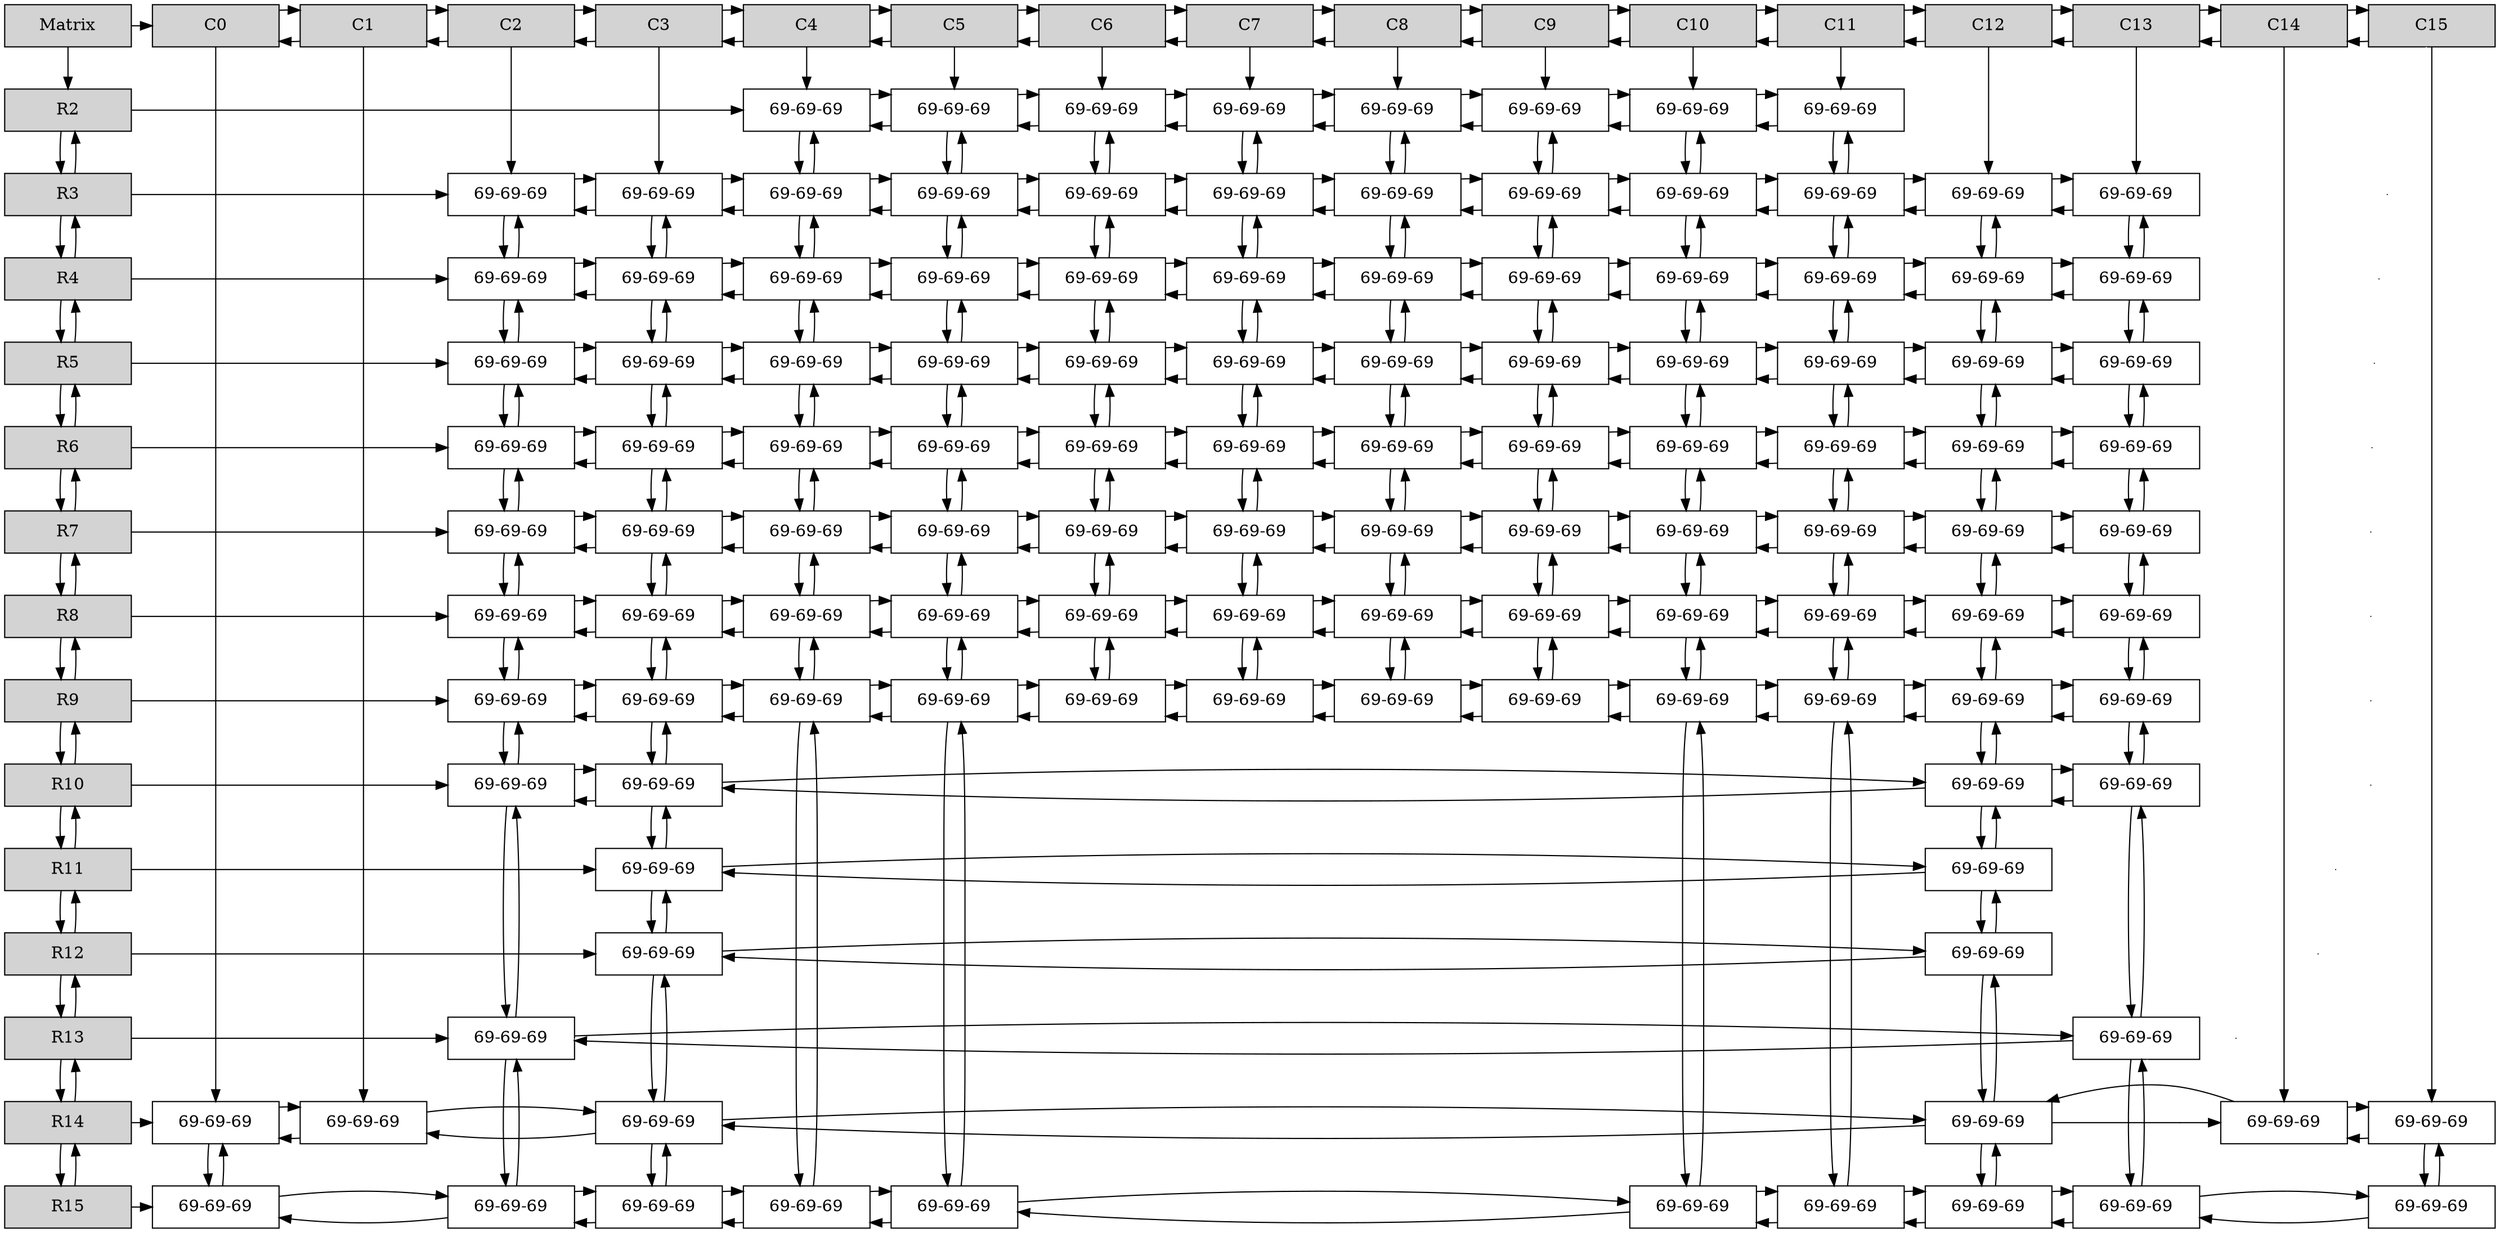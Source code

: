 digraph Sparce_Matrix {
node [shape=box]
Mt[ label = "Matrix", width = 1.5, style = filled, group = 1 ];
e0[ shape = point, width = 0 ];
e1[ shape = point, width = 0 ];
e2[ shape = point, width = 0 ];
e3[ shape = point, width = 0 ];
e4[ shape = point, width = 0 ];
e5[ shape = point, width = 0 ];
e6[ shape = point, width = 0 ];
e7[ shape = point, width = 0 ];
e8[ shape = point, width = 0 ];
e9[ shape = point, width = 0 ];
e10[ shape = point, width = 0 ];
e11[ shape = point, width = 0 ];
U2[label = "R2"    width = 1.5 style = filled, group = 1 ];
Mt->U2;
N4_L2 [label = "69-69-69" width = 1.5, group =6];
U2 -> N4_L2;
A4 -> N4_L2;
N5_L2 [label = "69-69-69" width = 1.5, group =7];
N5_L2 -> N4_L2;
N4_L2 -> N5_L2;
A5 -> N5_L2;
N6_L2 [label = "69-69-69" width = 1.5, group =8];
N6_L2 -> N5_L2;
N5_L2 -> N6_L2;
A6 -> N6_L2;
N7_L2 [label = "69-69-69" width = 1.5, group =9];
N7_L2 -> N6_L2;
N6_L2 -> N7_L2;
A7 -> N7_L2;
N8_L2 [label = "69-69-69" width = 1.5, group =10];
N8_L2 -> N7_L2;
N7_L2 -> N8_L2;
A8 -> N8_L2;
N9_L2 [label = "69-69-69" width = 1.5, group =11];
N9_L2 -> N8_L2;
N8_L2 -> N9_L2;
A9 -> N9_L2;
N10_L2 [label = "69-69-69" width = 1.5, group =12];
N10_L2 -> N9_L2;
N9_L2 -> N10_L2;
A10 -> N10_L2;
N11_L2 [label = "69-69-69" width = 1.5, group =13];
N11_L2 -> N10_L2;
N10_L2 -> N11_L2;
A11 -> N11_L2;
{ rank = same; U2;N4_L2;N5_L2;N6_L2;N7_L2;N8_L2;N9_L2;N10_L2;N11_L2;}
U3[label = "R3"    width = 1.5 style = filled, group = 1 ];
U3 -> U2;
U2 -> U3;
N2_L3 [label = "69-69-69" width = 1.5, group =4];
U3 -> N2_L3;
A2 -> N2_L3;
N3_L3 [label = "69-69-69" width = 1.5, group =5];
N3_L3 -> N2_L3;
N2_L3 -> N3_L3;
A3 -> N3_L3;
N4_L3 [label = "69-69-69" width = 1.5, group =6];
N4_L3 -> N3_L3;
N3_L3 -> N4_L3;
N4_L3 -> N4_L2;
N4_L2 -> N4_L3;
N5_L3 [label = "69-69-69" width = 1.5, group =7];
N5_L3 -> N4_L3;
N4_L3 -> N5_L3;
N5_L3 -> N5_L2;
N5_L2 -> N5_L3;
N6_L3 [label = "69-69-69" width = 1.5, group =8];
N6_L3 -> N5_L3;
N5_L3 -> N6_L3;
N6_L3 -> N6_L2;
N6_L2 -> N6_L3;
N7_L3 [label = "69-69-69" width = 1.5, group =9];
N7_L3 -> N6_L3;
N6_L3 -> N7_L3;
N7_L3 -> N7_L2;
N7_L2 -> N7_L3;
N8_L3 [label = "69-69-69" width = 1.5, group =10];
N8_L3 -> N7_L3;
N7_L3 -> N8_L3;
N8_L3 -> N8_L2;
N8_L2 -> N8_L3;
N9_L3 [label = "69-69-69" width = 1.5, group =11];
N9_L3 -> N8_L3;
N8_L3 -> N9_L3;
N9_L3 -> N9_L2;
N9_L2 -> N9_L3;
N10_L3 [label = "69-69-69" width = 1.5, group =12];
N10_L3 -> N9_L3;
N9_L3 -> N10_L3;
N10_L3 -> N10_L2;
N10_L2 -> N10_L3;
N11_L3 [label = "69-69-69" width = 1.5, group =13];
N11_L3 -> N10_L3;
N10_L3 -> N11_L3;
N11_L3 -> N11_L2;
N11_L2 -> N11_L3;
N12_L3 [label = "69-69-69" width = 1.5, group =14];
N12_L3 -> N11_L3;
N11_L3 -> N12_L3;
A12 -> N12_L3;
N13_L3 [label = "69-69-69" width = 1.5, group =15];
N13_L3 -> N12_L3;
N12_L3 -> N13_L3;
A13 -> N13_L3;
{ rank = same; U3;N2_L3;N3_L3;N4_L3;N5_L3;N6_L3;N7_L3;N8_L3;N9_L3;N10_L3;N11_L3;N12_L3;N13_L3;}
U4[label = "R4"    width = 1.5 style = filled, group = 1 ];
U4 -> U3;
U3 -> U4;
{ rank = same; U3; e0}
N2_L4 [label = "69-69-69" width = 1.5, group =4];
U4 -> N2_L4;
N2_L4 -> N2_L3;
N2_L3 -> N2_L4;
N3_L4 [label = "69-69-69" width = 1.5, group =5];
N3_L4 -> N2_L4;
N2_L4 -> N3_L4;
N3_L4 -> N3_L3;
N3_L3 -> N3_L4;
N4_L4 [label = "69-69-69" width = 1.5, group =6];
N4_L4 -> N3_L4;
N3_L4 -> N4_L4;
N4_L4 -> N4_L3;
N4_L3 -> N4_L4;
N5_L4 [label = "69-69-69" width = 1.5, group =7];
N5_L4 -> N4_L4;
N4_L4 -> N5_L4;
N5_L4 -> N5_L3;
N5_L3 -> N5_L4;
N6_L4 [label = "69-69-69" width = 1.5, group =8];
N6_L4 -> N5_L4;
N5_L4 -> N6_L4;
N6_L4 -> N6_L3;
N6_L3 -> N6_L4;
N7_L4 [label = "69-69-69" width = 1.5, group =9];
N7_L4 -> N6_L4;
N6_L4 -> N7_L4;
N7_L4 -> N7_L3;
N7_L3 -> N7_L4;
N8_L4 [label = "69-69-69" width = 1.5, group =10];
N8_L4 -> N7_L4;
N7_L4 -> N8_L4;
N8_L4 -> N8_L3;
N8_L3 -> N8_L4;
N9_L4 [label = "69-69-69" width = 1.5, group =11];
N9_L4 -> N8_L4;
N8_L4 -> N9_L4;
N9_L4 -> N9_L3;
N9_L3 -> N9_L4;
N10_L4 [label = "69-69-69" width = 1.5, group =12];
N10_L4 -> N9_L4;
N9_L4 -> N10_L4;
N10_L4 -> N10_L3;
N10_L3 -> N10_L4;
N11_L4 [label = "69-69-69" width = 1.5, group =13];
N11_L4 -> N10_L4;
N10_L4 -> N11_L4;
N11_L4 -> N11_L3;
N11_L3 -> N11_L4;
N12_L4 [label = "69-69-69" width = 1.5, group =14];
N12_L4 -> N11_L4;
N11_L4 -> N12_L4;
N12_L4 -> N12_L3;
N12_L3 -> N12_L4;
N13_L4 [label = "69-69-69" width = 1.5, group =15];
N13_L4 -> N12_L4;
N12_L4 -> N13_L4;
N13_L4 -> N13_L3;
N13_L3 -> N13_L4;
{ rank = same; U4;N2_L4;N3_L4;N4_L4;N5_L4;N6_L4;N7_L4;N8_L4;N9_L4;N10_L4;N11_L4;N12_L4;N13_L4;}
U5[label = "R5"    width = 1.5 style = filled, group = 1 ];
U5 -> U4;
U4 -> U5;
{ rank = same; U4; e1}
N2_L5 [label = "69-69-69" width = 1.5, group =4];
U5 -> N2_L5;
N2_L5 -> N2_L4;
N2_L4 -> N2_L5;
N3_L5 [label = "69-69-69" width = 1.5, group =5];
N3_L5 -> N2_L5;
N2_L5 -> N3_L5;
N3_L5 -> N3_L4;
N3_L4 -> N3_L5;
N4_L5 [label = "69-69-69" width = 1.5, group =6];
N4_L5 -> N3_L5;
N3_L5 -> N4_L5;
N4_L5 -> N4_L4;
N4_L4 -> N4_L5;
N5_L5 [label = "69-69-69" width = 1.5, group =7];
N5_L5 -> N4_L5;
N4_L5 -> N5_L5;
N5_L5 -> N5_L4;
N5_L4 -> N5_L5;
N6_L5 [label = "69-69-69" width = 1.5, group =8];
N6_L5 -> N5_L5;
N5_L5 -> N6_L5;
N6_L5 -> N6_L4;
N6_L4 -> N6_L5;
N7_L5 [label = "69-69-69" width = 1.5, group =9];
N7_L5 -> N6_L5;
N6_L5 -> N7_L5;
N7_L5 -> N7_L4;
N7_L4 -> N7_L5;
N8_L5 [label = "69-69-69" width = 1.5, group =10];
N8_L5 -> N7_L5;
N7_L5 -> N8_L5;
N8_L5 -> N8_L4;
N8_L4 -> N8_L5;
N9_L5 [label = "69-69-69" width = 1.5, group =11];
N9_L5 -> N8_L5;
N8_L5 -> N9_L5;
N9_L5 -> N9_L4;
N9_L4 -> N9_L5;
N10_L5 [label = "69-69-69" width = 1.5, group =12];
N10_L5 -> N9_L5;
N9_L5 -> N10_L5;
N10_L5 -> N10_L4;
N10_L4 -> N10_L5;
N11_L5 [label = "69-69-69" width = 1.5, group =13];
N11_L5 -> N10_L5;
N10_L5 -> N11_L5;
N11_L5 -> N11_L4;
N11_L4 -> N11_L5;
N12_L5 [label = "69-69-69" width = 1.5, group =14];
N12_L5 -> N11_L5;
N11_L5 -> N12_L5;
N12_L5 -> N12_L4;
N12_L4 -> N12_L5;
N13_L5 [label = "69-69-69" width = 1.5, group =15];
N13_L5 -> N12_L5;
N12_L5 -> N13_L5;
N13_L5 -> N13_L4;
N13_L4 -> N13_L5;
{ rank = same; U5;N2_L5;N3_L5;N4_L5;N5_L5;N6_L5;N7_L5;N8_L5;N9_L5;N10_L5;N11_L5;N12_L5;N13_L5;}
U6[label = "R6"    width = 1.5 style = filled, group = 1 ];
U6 -> U5;
U5 -> U6;
{ rank = same; U5; e2}
N2_L6 [label = "69-69-69" width = 1.5, group =4];
U6 -> N2_L6;
N2_L6 -> N2_L5;
N2_L5 -> N2_L6;
N3_L6 [label = "69-69-69" width = 1.5, group =5];
N3_L6 -> N2_L6;
N2_L6 -> N3_L6;
N3_L6 -> N3_L5;
N3_L5 -> N3_L6;
N4_L6 [label = "69-69-69" width = 1.5, group =6];
N4_L6 -> N3_L6;
N3_L6 -> N4_L6;
N4_L6 -> N4_L5;
N4_L5 -> N4_L6;
N5_L6 [label = "69-69-69" width = 1.5, group =7];
N5_L6 -> N4_L6;
N4_L6 -> N5_L6;
N5_L6 -> N5_L5;
N5_L5 -> N5_L6;
N6_L6 [label = "69-69-69" width = 1.5, group =8];
N6_L6 -> N5_L6;
N5_L6 -> N6_L6;
N6_L6 -> N6_L5;
N6_L5 -> N6_L6;
N7_L6 [label = "69-69-69" width = 1.5, group =9];
N7_L6 -> N6_L6;
N6_L6 -> N7_L6;
N7_L6 -> N7_L5;
N7_L5 -> N7_L6;
N8_L6 [label = "69-69-69" width = 1.5, group =10];
N8_L6 -> N7_L6;
N7_L6 -> N8_L6;
N8_L6 -> N8_L5;
N8_L5 -> N8_L6;
N9_L6 [label = "69-69-69" width = 1.5, group =11];
N9_L6 -> N8_L6;
N8_L6 -> N9_L6;
N9_L6 -> N9_L5;
N9_L5 -> N9_L6;
N10_L6 [label = "69-69-69" width = 1.5, group =12];
N10_L6 -> N9_L6;
N9_L6 -> N10_L6;
N10_L6 -> N10_L5;
N10_L5 -> N10_L6;
N11_L6 [label = "69-69-69" width = 1.5, group =13];
N11_L6 -> N10_L6;
N10_L6 -> N11_L6;
N11_L6 -> N11_L5;
N11_L5 -> N11_L6;
N12_L6 [label = "69-69-69" width = 1.5, group =14];
N12_L6 -> N11_L6;
N11_L6 -> N12_L6;
N12_L6 -> N12_L5;
N12_L5 -> N12_L6;
N13_L6 [label = "69-69-69" width = 1.5, group =15];
N13_L6 -> N12_L6;
N12_L6 -> N13_L6;
N13_L6 -> N13_L5;
N13_L5 -> N13_L6;
{ rank = same; U6;N2_L6;N3_L6;N4_L6;N5_L6;N6_L6;N7_L6;N8_L6;N9_L6;N10_L6;N11_L6;N12_L6;N13_L6;}
U7[label = "R7"    width = 1.5 style = filled, group = 1 ];
U7 -> U6;
U6 -> U7;
{ rank = same; U6; e3}
N2_L7 [label = "69-69-69" width = 1.5, group =4];
U7 -> N2_L7;
N2_L7 -> N2_L6;
N2_L6 -> N2_L7;
N3_L7 [label = "69-69-69" width = 1.5, group =5];
N3_L7 -> N2_L7;
N2_L7 -> N3_L7;
N3_L7 -> N3_L6;
N3_L6 -> N3_L7;
N4_L7 [label = "69-69-69" width = 1.5, group =6];
N4_L7 -> N3_L7;
N3_L7 -> N4_L7;
N4_L7 -> N4_L6;
N4_L6 -> N4_L7;
N5_L7 [label = "69-69-69" width = 1.5, group =7];
N5_L7 -> N4_L7;
N4_L7 -> N5_L7;
N5_L7 -> N5_L6;
N5_L6 -> N5_L7;
N6_L7 [label = "69-69-69" width = 1.5, group =8];
N6_L7 -> N5_L7;
N5_L7 -> N6_L7;
N6_L7 -> N6_L6;
N6_L6 -> N6_L7;
N7_L7 [label = "69-69-69" width = 1.5, group =9];
N7_L7 -> N6_L7;
N6_L7 -> N7_L7;
N7_L7 -> N7_L6;
N7_L6 -> N7_L7;
N8_L7 [label = "69-69-69" width = 1.5, group =10];
N8_L7 -> N7_L7;
N7_L7 -> N8_L7;
N8_L7 -> N8_L6;
N8_L6 -> N8_L7;
N9_L7 [label = "69-69-69" width = 1.5, group =11];
N9_L7 -> N8_L7;
N8_L7 -> N9_L7;
N9_L7 -> N9_L6;
N9_L6 -> N9_L7;
N10_L7 [label = "69-69-69" width = 1.5, group =12];
N10_L7 -> N9_L7;
N9_L7 -> N10_L7;
N10_L7 -> N10_L6;
N10_L6 -> N10_L7;
N11_L7 [label = "69-69-69" width = 1.5, group =13];
N11_L7 -> N10_L7;
N10_L7 -> N11_L7;
N11_L7 -> N11_L6;
N11_L6 -> N11_L7;
N12_L7 [label = "69-69-69" width = 1.5, group =14];
N12_L7 -> N11_L7;
N11_L7 -> N12_L7;
N12_L7 -> N12_L6;
N12_L6 -> N12_L7;
N13_L7 [label = "69-69-69" width = 1.5, group =15];
N13_L7 -> N12_L7;
N12_L7 -> N13_L7;
N13_L7 -> N13_L6;
N13_L6 -> N13_L7;
{ rank = same; U7;N2_L7;N3_L7;N4_L7;N5_L7;N6_L7;N7_L7;N8_L7;N9_L7;N10_L7;N11_L7;N12_L7;N13_L7;}
U8[label = "R8"    width = 1.5 style = filled, group = 1 ];
U8 -> U7;
U7 -> U8;
{ rank = same; U7; e4}
N2_L8 [label = "69-69-69" width = 1.5, group =4];
U8 -> N2_L8;
N2_L8 -> N2_L7;
N2_L7 -> N2_L8;
N3_L8 [label = "69-69-69" width = 1.5, group =5];
N3_L8 -> N2_L8;
N2_L8 -> N3_L8;
N3_L8 -> N3_L7;
N3_L7 -> N3_L8;
N4_L8 [label = "69-69-69" width = 1.5, group =6];
N4_L8 -> N3_L8;
N3_L8 -> N4_L8;
N4_L8 -> N4_L7;
N4_L7 -> N4_L8;
N5_L8 [label = "69-69-69" width = 1.5, group =7];
N5_L8 -> N4_L8;
N4_L8 -> N5_L8;
N5_L8 -> N5_L7;
N5_L7 -> N5_L8;
N6_L8 [label = "69-69-69" width = 1.5, group =8];
N6_L8 -> N5_L8;
N5_L8 -> N6_L8;
N6_L8 -> N6_L7;
N6_L7 -> N6_L8;
N7_L8 [label = "69-69-69" width = 1.5, group =9];
N7_L8 -> N6_L8;
N6_L8 -> N7_L8;
N7_L8 -> N7_L7;
N7_L7 -> N7_L8;
N8_L8 [label = "69-69-69" width = 1.5, group =10];
N8_L8 -> N7_L8;
N7_L8 -> N8_L8;
N8_L8 -> N8_L7;
N8_L7 -> N8_L8;
N9_L8 [label = "69-69-69" width = 1.5, group =11];
N9_L8 -> N8_L8;
N8_L8 -> N9_L8;
N9_L8 -> N9_L7;
N9_L7 -> N9_L8;
N10_L8 [label = "69-69-69" width = 1.5, group =12];
N10_L8 -> N9_L8;
N9_L8 -> N10_L8;
N10_L8 -> N10_L7;
N10_L7 -> N10_L8;
N11_L8 [label = "69-69-69" width = 1.5, group =13];
N11_L8 -> N10_L8;
N10_L8 -> N11_L8;
N11_L8 -> N11_L7;
N11_L7 -> N11_L8;
N12_L8 [label = "69-69-69" width = 1.5, group =14];
N12_L8 -> N11_L8;
N11_L8 -> N12_L8;
N12_L8 -> N12_L7;
N12_L7 -> N12_L8;
N13_L8 [label = "69-69-69" width = 1.5, group =15];
N13_L8 -> N12_L8;
N12_L8 -> N13_L8;
N13_L8 -> N13_L7;
N13_L7 -> N13_L8;
{ rank = same; U8;N2_L8;N3_L8;N4_L8;N5_L8;N6_L8;N7_L8;N8_L8;N9_L8;N10_L8;N11_L8;N12_L8;N13_L8;}
U9[label = "R9"    width = 1.5 style = filled, group = 1 ];
U9 -> U8;
U8 -> U9;
{ rank = same; U8; e5}
N2_L9 [label = "69-69-69" width = 1.5, group =4];
U9 -> N2_L9;
N2_L9 -> N2_L8;
N2_L8 -> N2_L9;
N3_L9 [label = "69-69-69" width = 1.5, group =5];
N3_L9 -> N2_L9;
N2_L9 -> N3_L9;
N3_L9 -> N3_L8;
N3_L8 -> N3_L9;
N4_L9 [label = "69-69-69" width = 1.5, group =6];
N4_L9 -> N3_L9;
N3_L9 -> N4_L9;
N4_L9 -> N4_L8;
N4_L8 -> N4_L9;
N5_L9 [label = "69-69-69" width = 1.5, group =7];
N5_L9 -> N4_L9;
N4_L9 -> N5_L9;
N5_L9 -> N5_L8;
N5_L8 -> N5_L9;
N6_L9 [label = "69-69-69" width = 1.5, group =8];
N6_L9 -> N5_L9;
N5_L9 -> N6_L9;
N6_L9 -> N6_L8;
N6_L8 -> N6_L9;
N7_L9 [label = "69-69-69" width = 1.5, group =9];
N7_L9 -> N6_L9;
N6_L9 -> N7_L9;
N7_L9 -> N7_L8;
N7_L8 -> N7_L9;
N8_L9 [label = "69-69-69" width = 1.5, group =10];
N8_L9 -> N7_L9;
N7_L9 -> N8_L9;
N8_L9 -> N8_L8;
N8_L8 -> N8_L9;
N9_L9 [label = "69-69-69" width = 1.5, group =11];
N9_L9 -> N8_L9;
N8_L9 -> N9_L9;
N9_L9 -> N9_L8;
N9_L8 -> N9_L9;
N10_L9 [label = "69-69-69" width = 1.5, group =12];
N10_L9 -> N9_L9;
N9_L9 -> N10_L9;
N10_L9 -> N10_L8;
N10_L8 -> N10_L9;
N11_L9 [label = "69-69-69" width = 1.5, group =13];
N11_L9 -> N10_L9;
N10_L9 -> N11_L9;
N11_L9 -> N11_L8;
N11_L8 -> N11_L9;
N12_L9 [label = "69-69-69" width = 1.5, group =14];
N12_L9 -> N11_L9;
N11_L9 -> N12_L9;
N12_L9 -> N12_L8;
N12_L8 -> N12_L9;
N13_L9 [label = "69-69-69" width = 1.5, group =15];
N13_L9 -> N12_L9;
N12_L9 -> N13_L9;
N13_L9 -> N13_L8;
N13_L8 -> N13_L9;
{ rank = same; U9;N2_L9;N3_L9;N4_L9;N5_L9;N6_L9;N7_L9;N8_L9;N9_L9;N10_L9;N11_L9;N12_L9;N13_L9;}
U10[label = "R10"    width = 1.5 style = filled, group = 1 ];
U10 -> U9;
U9 -> U10;
{ rank = same; U9; e6}
N2_L10 [label = "69-69-69" width = 1.5, group =4];
U10 -> N2_L10;
N2_L10 -> N2_L9;
N2_L9 -> N2_L10;
N3_L10 [label = "69-69-69" width = 1.5, group =5];
N3_L10 -> N2_L10;
N2_L10 -> N3_L10;
N3_L10 -> N3_L9;
N3_L9 -> N3_L10;
N12_L10 [label = "69-69-69" width = 1.5, group =14];
N12_L10 -> N3_L10;
N3_L10 -> N12_L10;
N12_L10 -> N12_L9;
N12_L9 -> N12_L10;
N13_L10 [label = "69-69-69" width = 1.5, group =15];
N13_L10 -> N12_L10;
N12_L10 -> N13_L10;
N13_L10 -> N13_L9;
N13_L9 -> N13_L10;
{ rank = same; U10;N2_L10;N3_L10;N12_L10;N13_L10;}
U11[label = "R11"    width = 1.5 style = filled, group = 1 ];
U11 -> U10;
U10 -> U11;
{ rank = same; U10; e7}
N3_L11 [label = "69-69-69" width = 1.5, group =5];
U11 -> N3_L11;
N3_L11 -> N3_L10;
N3_L10 -> N3_L11;
N12_L11 [label = "69-69-69" width = 1.5, group =14];
N12_L11 -> N3_L11;
N3_L11 -> N12_L11;
N12_L11 -> N12_L10;
N12_L10 -> N12_L11;
{ rank = same; U11;N3_L11;N12_L11;}
U12[label = "R12"    width = 1.5 style = filled, group = 1 ];
U12 -> U11;
U11 -> U12;
{ rank = same; U11; e8}
N3_L12 [label = "69-69-69" width = 1.5, group =5];
U12 -> N3_L12;
N3_L12 -> N3_L11;
N3_L11 -> N3_L12;
N12_L12 [label = "69-69-69" width = 1.5, group =14];
N12_L12 -> N3_L12;
N3_L12 -> N12_L12;
N12_L12 -> N12_L11;
N12_L11 -> N12_L12;
{ rank = same; U12;N3_L12;N12_L12;}
U13[label = "R13"    width = 1.5 style = filled, group = 1 ];
U13 -> U12;
U12 -> U13;
{ rank = same; U12; e9}
N2_L13 [label = "69-69-69" width = 1.5, group =4];
U13 -> N2_L13;
N2_L13 -> N2_L10;
N2_L10 -> N2_L13;
e11-> N2_L13[dir = none, color = "white"];
N13_L13 [label = "69-69-69" width = 1.5, group =15];
N13_L13 -> N2_L13;
N2_L13 -> N13_L13;
N13_L13 -> N13_L10;
N13_L10 -> N13_L13;
e11-> N13_L13[dir = none, color = "white"];
{ rank = same; U13;N2_L13;N13_L13;}
U14[label = "R14"    width = 1.5 style = filled, group = 1 ];
U14 -> U13;
U13 -> U14;
{ rank = same; U13; e10}
N0_L14 [label = "69-69-69" width = 1.5, group =2];
U14 -> N0_L14;
A0 -> N0_L14;
N1_L14 [label = "69-69-69" width = 1.5, group =3];
N1_L14 -> N0_L14;
N0_L14 -> N1_L14;
A1 -> N1_L14;
N3_L14 [label = "69-69-69" width = 1.5, group =5];
N3_L14 -> N1_L14;
N1_L14 -> N3_L14;
N3_L14 -> N3_L12;
N3_L12 -> N3_L14;
N12_L14 [label = "69-69-69" width = 1.5, group =14];
N12_L14 -> N3_L14;
N3_L14 -> N12_L14;
N12_L14 -> N12_L12;
N12_L12 -> N12_L14;
N14_L14 [label = "69-69-69" width = 1.5, group =16];
N14_L14 -> N12_L14;
N12_L14 -> N14_L14;
A14 -> N14_L14;
N15_L14 [label = "69-69-69" width = 1.5, group =17];
N15_L14 -> N14_L14;
N14_L14 -> N15_L14;
A15 -> N15_L14;
{ rank = same; U14;N0_L14;N1_L14;N3_L14;N12_L14;N14_L14;N15_L14;}
U15[label = "R15"    width = 1.5 style = filled, group = 1 ];
U15 -> U14;
U14 -> U15;
{ rank = same; U14; e11}
N0_L15 [label = "69-69-69" width = 1.5, group =2];
U15 -> N0_L15;
N0_L15 -> N0_L14;
N0_L14 -> N0_L15;
N2_L15 [label = "69-69-69" width = 1.5, group =4];
N2_L15 -> N0_L15;
N0_L15 -> N2_L15;
N2_L15 -> N2_L13;
N2_L13 -> N2_L15;
N3_L15 [label = "69-69-69" width = 1.5, group =5];
N3_L15 -> N2_L15;
N2_L15 -> N3_L15;
N3_L15 -> N3_L14;
N3_L14 -> N3_L15;
N4_L15 [label = "69-69-69" width = 1.5, group =6];
N4_L15 -> N3_L15;
N3_L15 -> N4_L15;
N4_L15 -> N4_L9;
N4_L9 -> N4_L15;
N5_L15 [label = "69-69-69" width = 1.5, group =7];
N5_L15 -> N4_L15;
N4_L15 -> N5_L15;
N5_L15 -> N5_L9;
N5_L9 -> N5_L15;
N10_L15 [label = "69-69-69" width = 1.5, group =12];
N10_L15 -> N5_L15;
N5_L15 -> N10_L15;
N10_L15 -> N10_L9;
N10_L9 -> N10_L15;
N11_L15 [label = "69-69-69" width = 1.5, group =13];
N11_L15 -> N10_L15;
N10_L15 -> N11_L15;
N11_L15 -> N11_L9;
N11_L9 -> N11_L15;
N12_L15 [label = "69-69-69" width = 1.5, group =14];
N12_L15 -> N11_L15;
N11_L15 -> N12_L15;
N12_L15 -> N12_L14;
N12_L14 -> N12_L15;
N13_L15 [label = "69-69-69" width = 1.5, group =15];
N13_L15 -> N12_L15;
N12_L15 -> N13_L15;
N13_L15 -> N13_L13;
N13_L13 -> N13_L15;
N15_L15 [label = "69-69-69" width = 1.5, group =17];
N15_L15 -> N13_L15;
N13_L15 -> N15_L15;
N15_L15 -> N15_L14;
N15_L14 -> N15_L15;
{ rank = same; U15;N0_L15;N2_L15;N3_L15;N4_L15;N5_L15;N10_L15;N11_L15;N12_L15;N13_L15;N15_L15;}
A0[label ="C0" width = 1.5 style = filled, group =2];
Mt->A0;
A1[label ="C1" width = 1.5 style = filled, group =3];
A1->A0;
A0->A1;
A2[label ="C2" width = 1.5 style = filled, group =4];
A2->A1;
A1->A2;
A3[label ="C3" width = 1.5 style = filled, group =5];
A3->A2;
A2->A3;
A4[label ="C4" width = 1.5 style = filled, group =6];
A4->A3;
A3->A4;
A5[label ="C5" width = 1.5 style = filled, group =7];
A5->A4;
A4->A5;
A6[label ="C6" width = 1.5 style = filled, group =8];
A6->A5;
A5->A6;
A7[label ="C7" width = 1.5 style = filled, group =9];
A7->A6;
A6->A7;
A8[label ="C8" width = 1.5 style = filled, group =10];
A8->A7;
A7->A8;
A9[label ="C9" width = 1.5 style = filled, group =11];
A9->A8;
A8->A9;
A10[label ="C10" width = 1.5 style = filled, group =12];
A10->A9;
A9->A10;
A11[label ="C11" width = 1.5 style = filled, group =13];
A11->A10;
A10->A11;
A12[label ="C12" width = 1.5 style = filled, group =14];
A12->A11;
A11->A12;
A13[label ="C13" width = 1.5 style = filled, group =15];
A13->A12;
A12->A13;
A14[label ="C14" width = 1.5 style = filled, group =16];
A14->A13;
A13->A14;
A15[label ="C15" width = 1.5 style = filled, group =17];
A15->A14;
A14->A15;
{ rank = same; Mt; A0; A1; A2; A3; A4; A5; A6; A7; A8; A9; A10; A11; A12; A13; A14; A15; }
A15-> e0[ dir = none, color = "white" ];
e0-> e1[ dir = none, color = "white" ];
e1-> e2[ dir = none, color = "white" ];
e2-> e3[ dir = none, color = "white" ];
e3-> e4[ dir = none, color = "white" ];
e4-> e5[ dir = none, color = "white" ];
e5-> e6[ dir = none, color = "white" ];
e6-> e7[ dir = none, color = "white" ];
e7-> e8[ dir = none, color = "white" ];
e8-> e9[ dir = none, color = "white" ];
e9-> e10[ dir = none, color = "white" ];
e10-> e11[ dir = none, color = "white" ];
}
